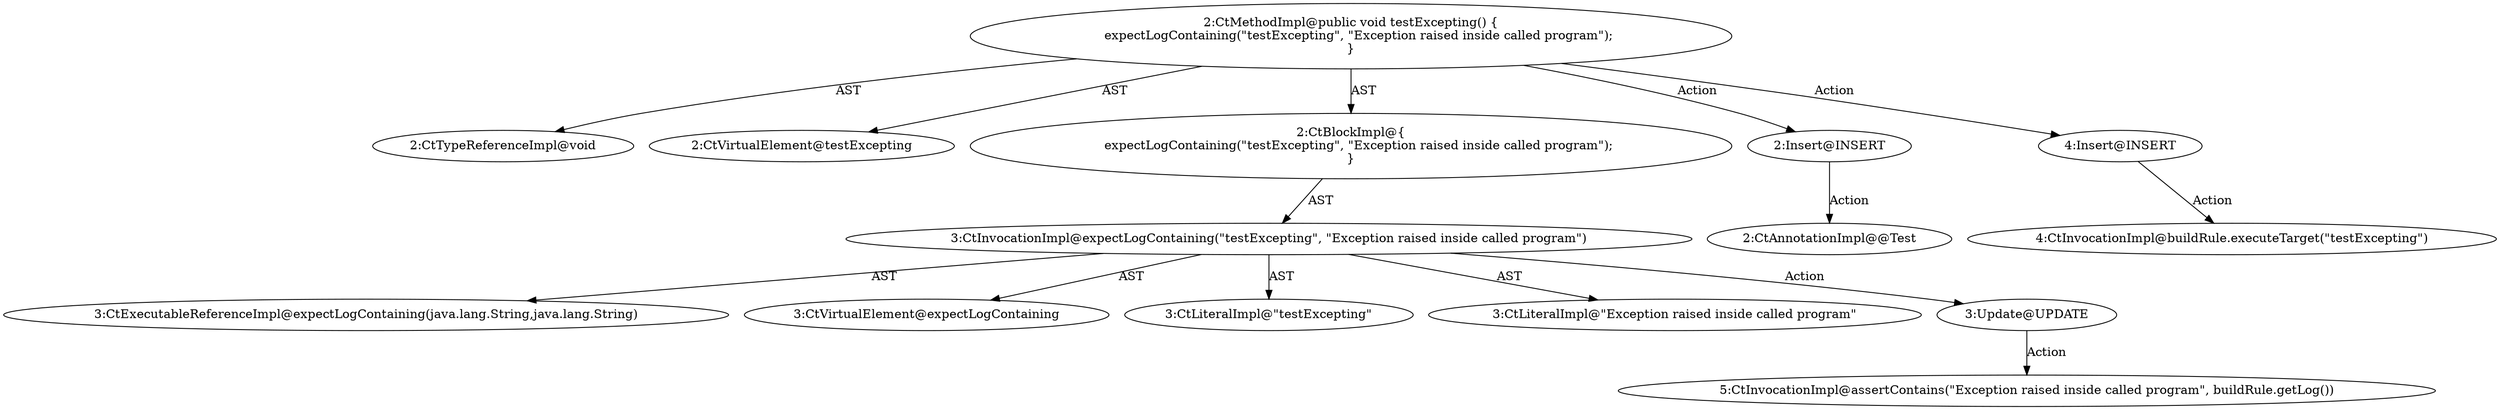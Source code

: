 digraph "testExcepting#?" {
0 [label="2:CtTypeReferenceImpl@void" shape=ellipse]
1 [label="2:CtVirtualElement@testExcepting" shape=ellipse]
2 [label="3:CtExecutableReferenceImpl@expectLogContaining(java.lang.String,java.lang.String)" shape=ellipse]
3 [label="3:CtVirtualElement@expectLogContaining" shape=ellipse]
4 [label="3:CtLiteralImpl@\"testExcepting\"" shape=ellipse]
5 [label="3:CtLiteralImpl@\"Exception raised inside called program\"" shape=ellipse]
6 [label="3:CtInvocationImpl@expectLogContaining(\"testExcepting\", \"Exception raised inside called program\")" shape=ellipse]
7 [label="2:CtBlockImpl@\{
    expectLogContaining(\"testExcepting\", \"Exception raised inside called program\");
\}" shape=ellipse]
8 [label="2:CtMethodImpl@public void testExcepting() \{
    expectLogContaining(\"testExcepting\", \"Exception raised inside called program\");
\}" shape=ellipse]
9 [label="3:Update@UPDATE" shape=ellipse]
10 [label="5:CtInvocationImpl@assertContains(\"Exception raised inside called program\", buildRule.getLog())" shape=ellipse]
11 [label="2:Insert@INSERT" shape=ellipse]
12 [label="2:CtAnnotationImpl@@Test" shape=ellipse]
13 [label="4:Insert@INSERT" shape=ellipse]
14 [label="4:CtInvocationImpl@buildRule.executeTarget(\"testExcepting\")" shape=ellipse]
6 -> 3 [label="AST"];
6 -> 2 [label="AST"];
6 -> 4 [label="AST"];
6 -> 5 [label="AST"];
6 -> 9 [label="Action"];
7 -> 6 [label="AST"];
8 -> 1 [label="AST"];
8 -> 0 [label="AST"];
8 -> 7 [label="AST"];
8 -> 11 [label="Action"];
8 -> 13 [label="Action"];
9 -> 10 [label="Action"];
11 -> 12 [label="Action"];
13 -> 14 [label="Action"];
}